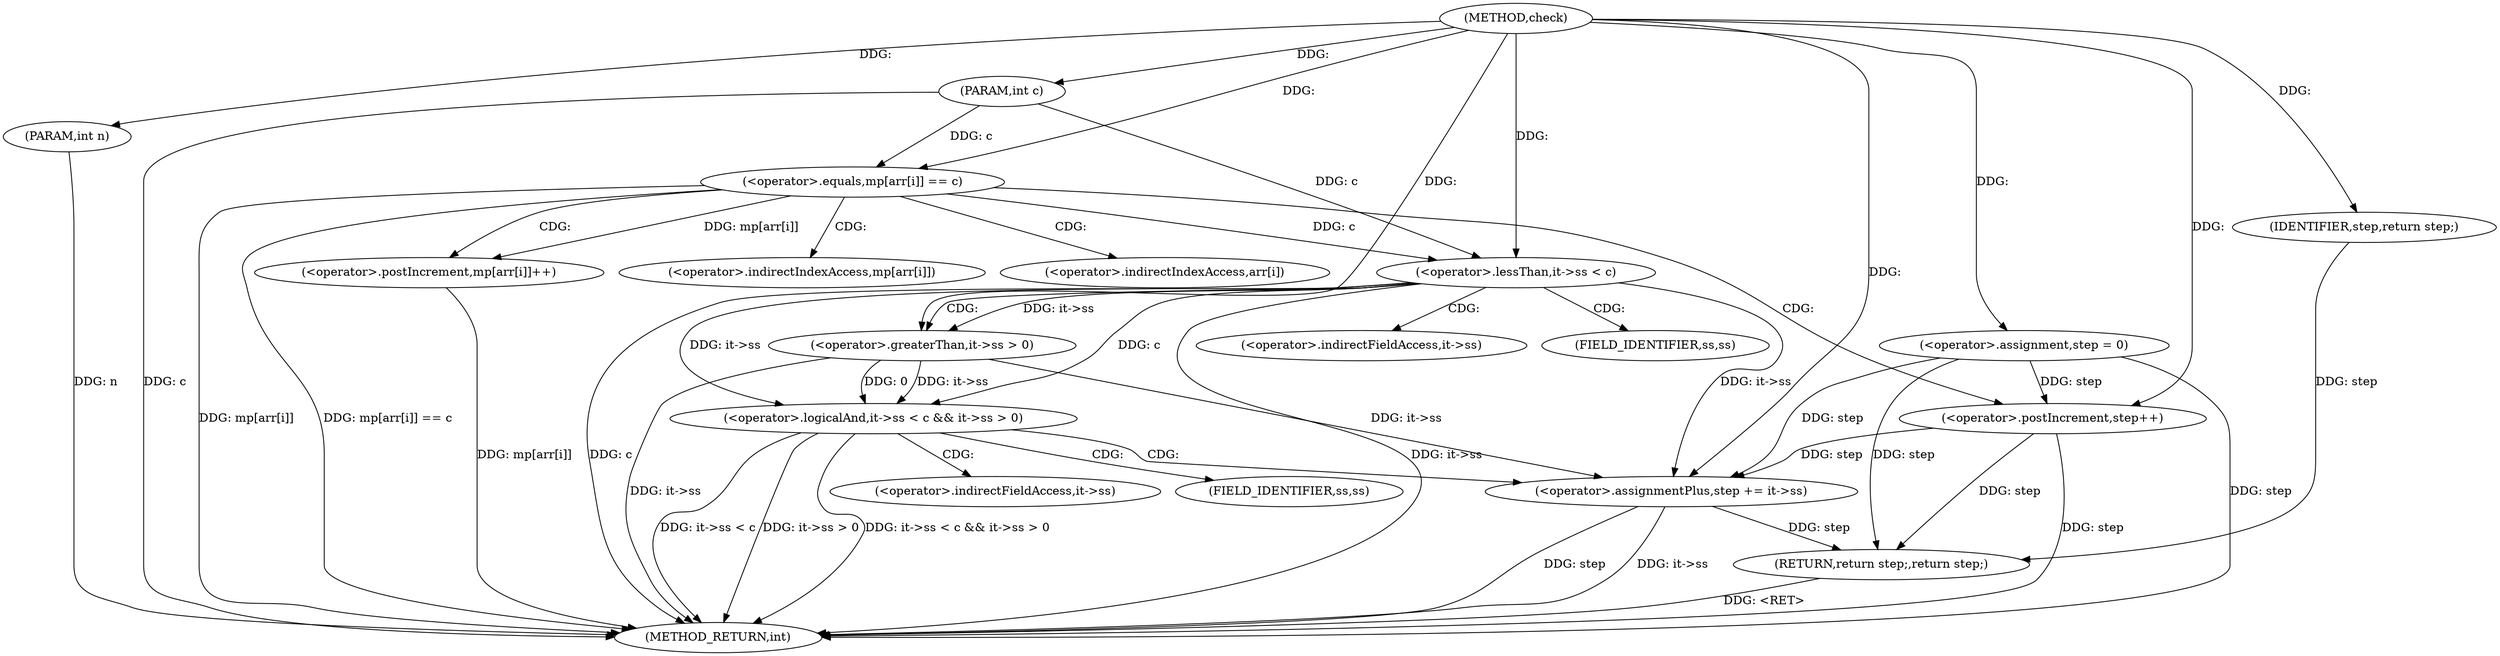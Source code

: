 digraph "check" {  
"1000104" [label = "(METHOD,check)" ]
"1000154" [label = "(METHOD_RETURN,int)" ]
"1000105" [label = "(PARAM,int n)" ]
"1000106" [label = "(PARAM,int c)" ]
"1000109" [label = "(<operator>.assignment,step = 0)" ]
"1000152" [label = "(RETURN,return step;,return step;)" ]
"1000153" [label = "(IDENTIFIER,step,return step;)" ]
"1000115" [label = "(<operator>.equals,mp[arr[i]] == c)" ]
"1000135" [label = "(<operator>.logicalAnd,it->ss < c && it->ss > 0)" ]
"1000123" [label = "(<operator>.postIncrement,step++)" ]
"1000147" [label = "(<operator>.assignmentPlus,step += it->ss)" ]
"1000127" [label = "(<operator>.postIncrement,mp[arr[i]]++)" ]
"1000136" [label = "(<operator>.lessThan,it->ss < c)" ]
"1000141" [label = "(<operator>.greaterThan,it->ss > 0)" ]
"1000142" [label = "(<operator>.indirectFieldAccess,it->ss)" ]
"1000149" [label = "(<operator>.indirectFieldAccess,it->ss)" ]
"1000128" [label = "(<operator>.indirectIndexAccess,mp[arr[i]])" ]
"1000144" [label = "(FIELD_IDENTIFIER,ss,ss)" ]
"1000151" [label = "(FIELD_IDENTIFIER,ss,ss)" ]
"1000130" [label = "(<operator>.indirectIndexAccess,arr[i])" ]
  "1000152" -> "1000154"  [ label = "DDG: <RET>"] 
  "1000105" -> "1000154"  [ label = "DDG: n"] 
  "1000106" -> "1000154"  [ label = "DDG: c"] 
  "1000109" -> "1000154"  [ label = "DDG: step"] 
  "1000115" -> "1000154"  [ label = "DDG: mp[arr[i]]"] 
  "1000115" -> "1000154"  [ label = "DDG: mp[arr[i]] == c"] 
  "1000127" -> "1000154"  [ label = "DDG: mp[arr[i]]"] 
  "1000123" -> "1000154"  [ label = "DDG: step"] 
  "1000136" -> "1000154"  [ label = "DDG: it->ss"] 
  "1000136" -> "1000154"  [ label = "DDG: c"] 
  "1000135" -> "1000154"  [ label = "DDG: it->ss < c"] 
  "1000141" -> "1000154"  [ label = "DDG: it->ss"] 
  "1000135" -> "1000154"  [ label = "DDG: it->ss > 0"] 
  "1000135" -> "1000154"  [ label = "DDG: it->ss < c && it->ss > 0"] 
  "1000147" -> "1000154"  [ label = "DDG: step"] 
  "1000147" -> "1000154"  [ label = "DDG: it->ss"] 
  "1000104" -> "1000105"  [ label = "DDG: "] 
  "1000104" -> "1000106"  [ label = "DDG: "] 
  "1000104" -> "1000109"  [ label = "DDG: "] 
  "1000153" -> "1000152"  [ label = "DDG: step"] 
  "1000109" -> "1000152"  [ label = "DDG: step"] 
  "1000123" -> "1000152"  [ label = "DDG: step"] 
  "1000147" -> "1000152"  [ label = "DDG: step"] 
  "1000104" -> "1000153"  [ label = "DDG: "] 
  "1000106" -> "1000115"  [ label = "DDG: c"] 
  "1000104" -> "1000115"  [ label = "DDG: "] 
  "1000136" -> "1000135"  [ label = "DDG: it->ss"] 
  "1000136" -> "1000135"  [ label = "DDG: c"] 
  "1000141" -> "1000135"  [ label = "DDG: it->ss"] 
  "1000141" -> "1000135"  [ label = "DDG: 0"] 
  "1000136" -> "1000147"  [ label = "DDG: it->ss"] 
  "1000141" -> "1000147"  [ label = "DDG: it->ss"] 
  "1000109" -> "1000123"  [ label = "DDG: step"] 
  "1000104" -> "1000123"  [ label = "DDG: "] 
  "1000115" -> "1000136"  [ label = "DDG: c"] 
  "1000106" -> "1000136"  [ label = "DDG: c"] 
  "1000104" -> "1000136"  [ label = "DDG: "] 
  "1000136" -> "1000141"  [ label = "DDG: it->ss"] 
  "1000104" -> "1000141"  [ label = "DDG: "] 
  "1000109" -> "1000147"  [ label = "DDG: step"] 
  "1000123" -> "1000147"  [ label = "DDG: step"] 
  "1000104" -> "1000147"  [ label = "DDG: "] 
  "1000115" -> "1000127"  [ label = "DDG: mp[arr[i]]"] 
  "1000115" -> "1000128"  [ label = "CDG: "] 
  "1000115" -> "1000123"  [ label = "CDG: "] 
  "1000115" -> "1000130"  [ label = "CDG: "] 
  "1000115" -> "1000127"  [ label = "CDG: "] 
  "1000135" -> "1000147"  [ label = "CDG: "] 
  "1000135" -> "1000151"  [ label = "CDG: "] 
  "1000135" -> "1000149"  [ label = "CDG: "] 
  "1000136" -> "1000142"  [ label = "CDG: "] 
  "1000136" -> "1000141"  [ label = "CDG: "] 
  "1000136" -> "1000144"  [ label = "CDG: "] 
}
